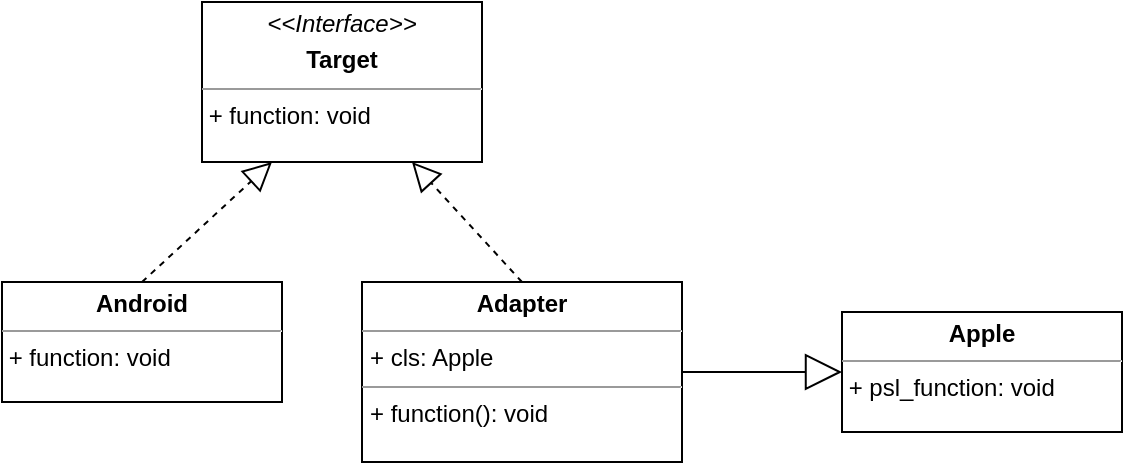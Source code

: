 <mxfile version="14.6.13" type="device"><diagram id="U_sh-u6wcrTlSTqT0JFy" name="第 1 页"><mxGraphModel dx="981" dy="567" grid="1" gridSize="10" guides="1" tooltips="1" connect="1" arrows="1" fold="1" page="1" pageScale="1" pageWidth="827" pageHeight="1169" math="0" shadow="0"><root><mxCell id="0"/><mxCell id="1" parent="0"/><mxCell id="fBTrIBMMmdhXskJ1bi6r-2" value="&lt;p style=&quot;margin: 0px ; margin-top: 4px ; text-align: center&quot;&gt;&lt;b&gt;Android&lt;/b&gt;&lt;/p&gt;&lt;hr size=&quot;1&quot;&gt;&lt;div style=&quot;height: 2px&quot;&gt;&amp;nbsp;+ function: void&lt;/div&gt;" style="verticalAlign=top;align=left;overflow=fill;fontSize=12;fontFamily=Helvetica;html=1;" vertex="1" parent="1"><mxGeometry x="60" y="160" width="140" height="60" as="geometry"/></mxCell><mxCell id="fBTrIBMMmdhXskJ1bi6r-3" value="&lt;p style=&quot;margin: 0px ; margin-top: 4px ; text-align: center&quot;&gt;&lt;b&gt;Apple&lt;/b&gt;&lt;/p&gt;&lt;hr size=&quot;1&quot;&gt;&lt;div style=&quot;height: 2px&quot;&gt;&amp;nbsp;+ psl_function: void&lt;/div&gt;" style="verticalAlign=top;align=left;overflow=fill;fontSize=12;fontFamily=Helvetica;html=1;" vertex="1" parent="1"><mxGeometry x="480" y="175" width="140" height="60" as="geometry"/></mxCell><mxCell id="fBTrIBMMmdhXskJ1bi6r-4" value="&lt;p style=&quot;margin: 0px ; margin-top: 4px ; text-align: center&quot;&gt;&lt;i&gt;&amp;lt;&amp;lt;Interface&amp;gt;&amp;gt;&lt;/i&gt;&lt;b&gt;&lt;br&gt;&lt;/b&gt;&lt;/p&gt;&lt;p style=&quot;margin: 0px ; margin-top: 4px ; text-align: center&quot;&gt;&lt;b&gt;Target&lt;/b&gt;&lt;/p&gt;&lt;hr size=&quot;1&quot;&gt;&lt;div style=&quot;height: 2px&quot;&gt;&amp;nbsp;+ function: void&lt;/div&gt;" style="verticalAlign=top;align=left;overflow=fill;fontSize=12;fontFamily=Helvetica;html=1;" vertex="1" parent="1"><mxGeometry x="160" y="20" width="140" height="80" as="geometry"/></mxCell><mxCell id="fBTrIBMMmdhXskJ1bi6r-7" value="&lt;p style=&quot;margin: 0px ; margin-top: 4px ; text-align: center&quot;&gt;&lt;b&gt;Adapter&lt;/b&gt;&lt;/p&gt;&lt;hr size=&quot;1&quot;&gt;&lt;p style=&quot;margin: 0px ; margin-left: 4px&quot;&gt;+ cls: Apple&lt;/p&gt;&lt;hr size=&quot;1&quot;&gt;&lt;p style=&quot;margin: 0px ; margin-left: 4px&quot;&gt;+ function(): void&lt;/p&gt;" style="verticalAlign=top;align=left;overflow=fill;fontSize=12;fontFamily=Helvetica;html=1;" vertex="1" parent="1"><mxGeometry x="240" y="160" width="160" height="90" as="geometry"/></mxCell><mxCell id="fBTrIBMMmdhXskJ1bi6r-10" value="" style="endArrow=block;endSize=16;endFill=0;html=1;entryX=0;entryY=0.5;entryDx=0;entryDy=0;exitX=1;exitY=0.5;exitDx=0;exitDy=0;" edge="1" parent="1" source="fBTrIBMMmdhXskJ1bi6r-7" target="fBTrIBMMmdhXskJ1bi6r-3"><mxGeometry width="160" relative="1" as="geometry"><mxPoint x="330" y="170.0" as="sourcePoint"/><mxPoint x="275" y="110" as="targetPoint"/></mxGeometry></mxCell><mxCell id="fBTrIBMMmdhXskJ1bi6r-12" value="" style="endArrow=block;dashed=1;endFill=0;endSize=12;html=1;entryX=0.25;entryY=1;entryDx=0;entryDy=0;exitX=0.5;exitY=0;exitDx=0;exitDy=0;" edge="1" parent="1" source="fBTrIBMMmdhXskJ1bi6r-2" target="fBTrIBMMmdhXskJ1bi6r-4"><mxGeometry width="160" relative="1" as="geometry"><mxPoint x="90" y="290" as="sourcePoint"/><mxPoint x="250" y="290" as="targetPoint"/></mxGeometry></mxCell><mxCell id="fBTrIBMMmdhXskJ1bi6r-13" value="" style="endArrow=block;dashed=1;endFill=0;endSize=12;html=1;entryX=0.75;entryY=1;entryDx=0;entryDy=0;exitX=0.5;exitY=0;exitDx=0;exitDy=0;" edge="1" parent="1" source="fBTrIBMMmdhXskJ1bi6r-7" target="fBTrIBMMmdhXskJ1bi6r-4"><mxGeometry width="160" relative="1" as="geometry"><mxPoint x="140" y="170.0" as="sourcePoint"/><mxPoint x="205" y="110" as="targetPoint"/></mxGeometry></mxCell></root></mxGraphModel></diagram></mxfile>